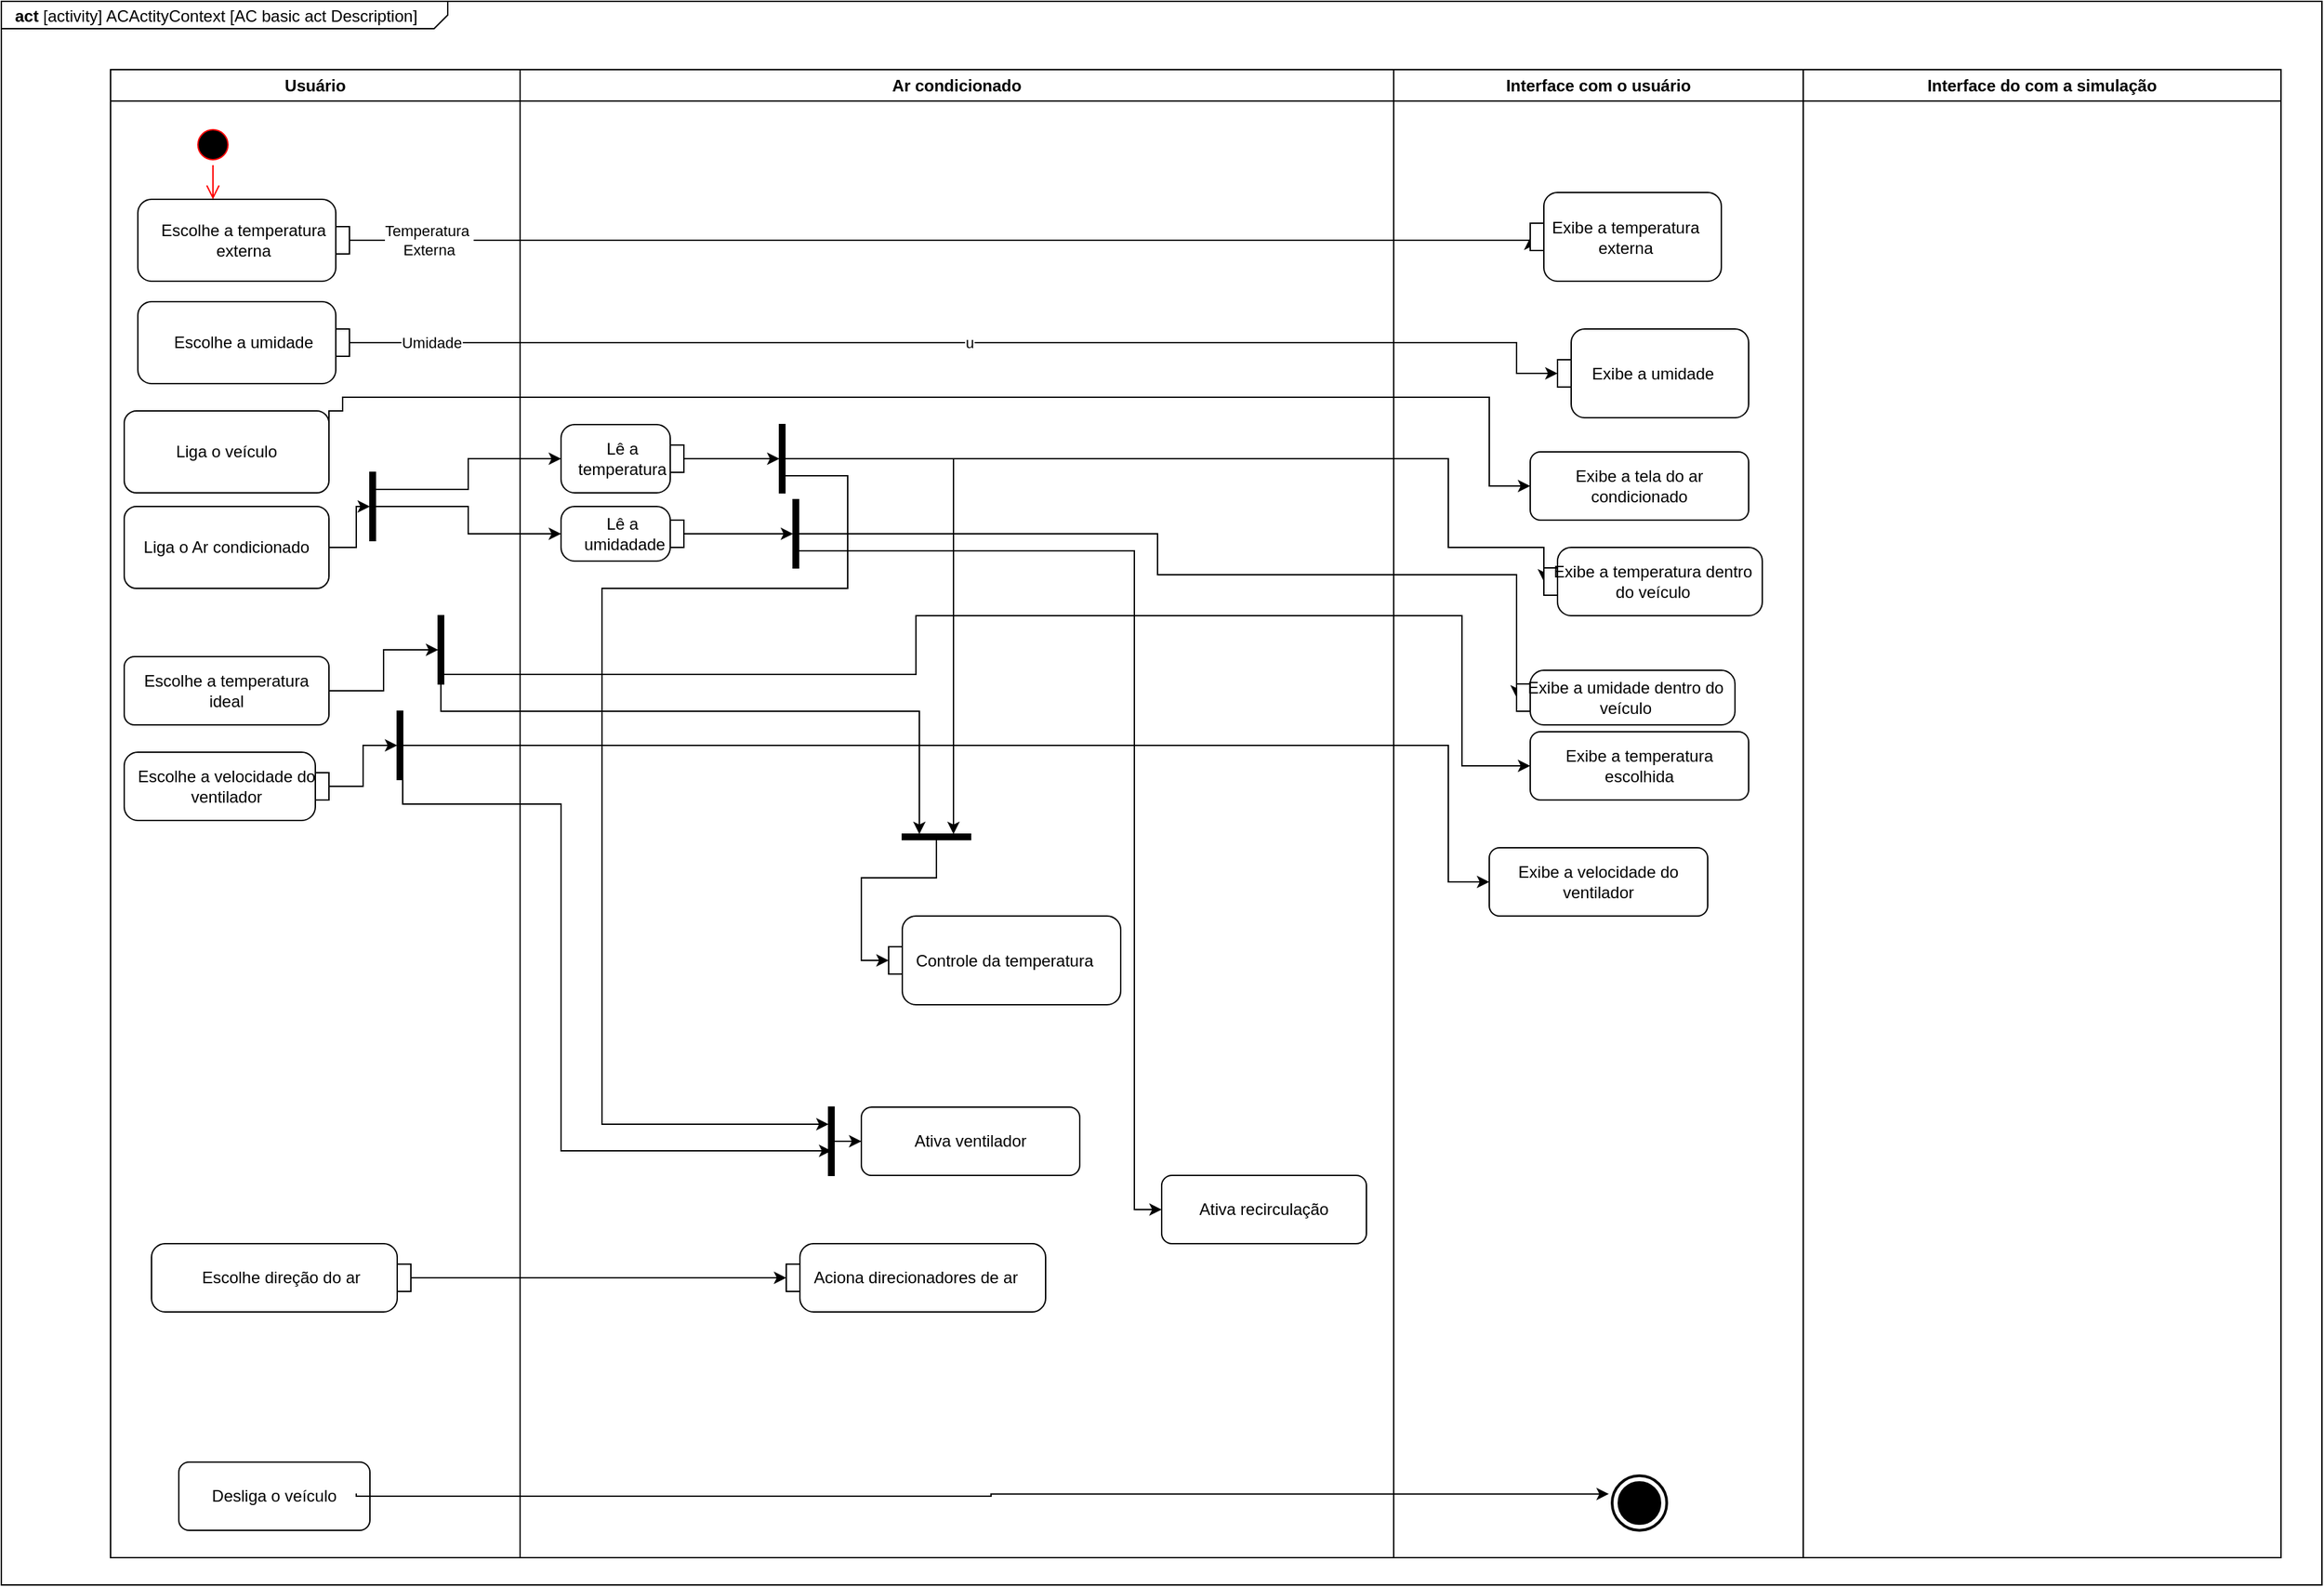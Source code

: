 <mxfile version="15.8.3" type="github">
  <diagram name="Page-1" id="929967ad-93f9-6ef4-fab6-5d389245f69c">
    <mxGraphModel dx="3577.5" dy="982" grid="1" gridSize="10" guides="1" tooltips="1" connect="1" arrows="1" fold="1" page="1" pageScale="1.5" pageWidth="1169" pageHeight="826" background="none" math="0" shadow="0">
      <root>
        <mxCell id="0" style=";html=1;" />
        <mxCell id="1" style=";html=1;" parent="0" />
        <mxCell id="ii08JX7uw0dO-d4jB14v-162" value="&lt;p style=&quot;margin: 0px ; margin-top: 4px ; margin-left: 10px ; text-align: left&quot;&gt;&lt;b&gt;act&lt;/b&gt; [activity] ACActityContext [AC basic act Description]&lt;/p&gt;" style="html=1;strokeWidth=1;shape=mxgraph.sysml.package;html=1;overflow=fill;whiteSpace=wrap;fillColor=none;gradientColor=none;fontSize=12;align=center;labelX=327.64;" parent="1" vertex="1">
          <mxGeometry x="-1730" y="60" width="1700" height="1160" as="geometry" />
        </mxCell>
        <mxCell id="ii08JX7uw0dO-d4jB14v-2" value="Usuário" style="swimlane;whiteSpace=wrap" parent="1" vertex="1">
          <mxGeometry x="-1650" y="110" width="300" height="1090" as="geometry" />
        </mxCell>
        <mxCell id="ii08JX7uw0dO-d4jB14v-3" value="c" style="ellipse;shape=startState;fillColor=#000000;strokeColor=#ff0000;" parent="ii08JX7uw0dO-d4jB14v-2" vertex="1">
          <mxGeometry x="60" y="40" width="30" height="30" as="geometry" />
        </mxCell>
        <mxCell id="ii08JX7uw0dO-d4jB14v-4" value="" style="edgeStyle=elbowEdgeStyle;elbow=horizontal;verticalAlign=bottom;endArrow=open;endSize=8;strokeColor=#FF0000;endFill=1;rounded=0" parent="ii08JX7uw0dO-d4jB14v-2" source="ii08JX7uw0dO-d4jB14v-3" target="ii08JX7uw0dO-d4jB14v-12" edge="1">
          <mxGeometry x="100" y="40" as="geometry">
            <mxPoint x="115.5" y="110" as="targetPoint" />
          </mxGeometry>
        </mxCell>
        <mxCell id="ii08JX7uw0dO-d4jB14v-12" value="Escolhe a temperatura externa" style="html=1;shape=mxgraph.sysml.objFlowR;whiteSpace=wrap;" parent="ii08JX7uw0dO-d4jB14v-2" vertex="1">
          <mxGeometry x="20" y="95" width="155" height="60" as="geometry" />
        </mxCell>
        <mxCell id="ii08JX7uw0dO-d4jB14v-63" value="" style="shape=rect;html=1;fillColor=#000000;verticalLabelPosition=bottom;verticalAlignment=top;" parent="ii08JX7uw0dO-d4jB14v-2" vertex="1">
          <mxGeometry x="190" y="295" width="4" height="50" as="geometry" />
        </mxCell>
        <mxCell id="ii08JX7uw0dO-d4jB14v-78" value="" style="shape=rect;html=1;fillColor=#000000;verticalLabelPosition=bottom;verticalAlignment=top;" parent="ii08JX7uw0dO-d4jB14v-2" vertex="1">
          <mxGeometry x="240" y="400" width="4" height="50" as="geometry" />
        </mxCell>
        <mxCell id="ii08JX7uw0dO-d4jB14v-85" value="" style="shape=rect;html=1;fillColor=#000000;verticalLabelPosition=bottom;verticalAlignment=top;" parent="ii08JX7uw0dO-d4jB14v-2" vertex="1">
          <mxGeometry x="210" y="470" width="4" height="50" as="geometry" />
        </mxCell>
        <mxCell id="ii08JX7uw0dO-d4jB14v-147" value="Escolhe direção do ar" style="html=1;shape=mxgraph.sysml.objFlowR;whiteSpace=wrap;" parent="ii08JX7uw0dO-d4jB14v-2" vertex="1">
          <mxGeometry x="30" y="860" width="190" height="50" as="geometry" />
        </mxCell>
        <mxCell id="ii08JX7uw0dO-d4jB14v-152" value="Escolhe a umidade" style="html=1;shape=mxgraph.sysml.objFlowR;whiteSpace=wrap;" parent="ii08JX7uw0dO-d4jB14v-2" vertex="1">
          <mxGeometry x="20" y="170" width="155" height="60" as="geometry" />
        </mxCell>
        <mxCell id="ii08JX7uw0dO-d4jB14v-17" value="Liga o veículo" style="shape=rect;html=1;rounded=1;whiteSpace=wrap;align=center;" parent="ii08JX7uw0dO-d4jB14v-2" vertex="1">
          <mxGeometry x="10" y="250" width="150" height="60" as="geometry" />
        </mxCell>
        <mxCell id="ii08JX7uw0dO-d4jB14v-159" value="Desliga o veículo" style="shape=rect;html=1;rounded=1;whiteSpace=wrap;align=center;" parent="ii08JX7uw0dO-d4jB14v-2" vertex="1">
          <mxGeometry x="50" y="1020" width="140" height="50" as="geometry" />
        </mxCell>
        <mxCell id="ii08JX7uw0dO-d4jB14v-5" value="Ar condicionado" style="swimlane;whiteSpace=wrap" parent="1" vertex="1">
          <mxGeometry x="-1350" y="110" width="640" height="1090" as="geometry" />
        </mxCell>
        <mxCell id="ii08JX7uw0dO-d4jB14v-104" style="edgeStyle=orthogonalEdgeStyle;rounded=0;orthogonalLoop=1;jettySize=auto;html=1;exitX=1;exitY=0.5;exitDx=0;exitDy=0;exitPerimeter=0;entryX=0;entryY=0.5;entryDx=0;entryDy=0;endArrow=classic;endFill=1;strokeWidth=1;" parent="ii08JX7uw0dO-d4jB14v-5" source="ii08JX7uw0dO-d4jB14v-23" target="ii08JX7uw0dO-d4jB14v-101" edge="1">
          <mxGeometry relative="1" as="geometry" />
        </mxCell>
        <mxCell id="ii08JX7uw0dO-d4jB14v-23" value="Lê a temperatura" style="html=1;shape=mxgraph.sysml.objFlowR;whiteSpace=wrap;" parent="ii08JX7uw0dO-d4jB14v-5" vertex="1">
          <mxGeometry x="30" y="260" width="90" height="50" as="geometry" />
        </mxCell>
        <mxCell id="ii08JX7uw0dO-d4jB14v-144" style="edgeStyle=orthogonalEdgeStyle;rounded=0;orthogonalLoop=1;jettySize=auto;html=1;entryX=0;entryY=0.5;entryDx=0;entryDy=0;endArrow=classic;endFill=1;strokeWidth=1;" parent="ii08JX7uw0dO-d4jB14v-5" source="ii08JX7uw0dO-d4jB14v-22" target="ii08JX7uw0dO-d4jB14v-143" edge="1">
          <mxGeometry relative="1" as="geometry" />
        </mxCell>
        <mxCell id="ii08JX7uw0dO-d4jB14v-22" value="Lê a&lt;br&gt;&amp;nbsp;umidadade" style="html=1;shape=mxgraph.sysml.objFlowR;whiteSpace=wrap;" parent="ii08JX7uw0dO-d4jB14v-5" vertex="1">
          <mxGeometry x="30" y="320" width="90" height="40" as="geometry" />
        </mxCell>
        <mxCell id="ii08JX7uw0dO-d4jB14v-90" value="Ativa ventilador" style="shape=rect;html=1;rounded=1;whiteSpace=wrap;align=center;" parent="ii08JX7uw0dO-d4jB14v-5" vertex="1">
          <mxGeometry x="250" y="760" width="160" height="50" as="geometry" />
        </mxCell>
        <mxCell id="ii08JX7uw0dO-d4jB14v-100" value="" style="shape=rect;html=1;fillColor=#000000;verticalLabelPosition=bottom;verticalAlignment=top;direction=north;" parent="ii08JX7uw0dO-d4jB14v-5" vertex="1">
          <mxGeometry x="280" y="560" width="50" height="4" as="geometry" />
        </mxCell>
        <mxCell id="ii08JX7uw0dO-d4jB14v-112" style="edgeStyle=orthogonalEdgeStyle;rounded=0;orthogonalLoop=1;jettySize=auto;html=1;exitX=0;exitY=0.75;exitDx=0;exitDy=0;entryX=1;entryY=0.75;entryDx=0;entryDy=0;endArrow=classic;endFill=1;strokeWidth=1;" parent="ii08JX7uw0dO-d4jB14v-5" source="ii08JX7uw0dO-d4jB14v-101" target="ii08JX7uw0dO-d4jB14v-100" edge="1">
          <mxGeometry relative="1" as="geometry">
            <Array as="points">
              <mxPoint x="190" y="285" />
              <mxPoint x="318" y="285" />
            </Array>
          </mxGeometry>
        </mxCell>
        <mxCell id="ii08JX7uw0dO-d4jB14v-142" style="edgeStyle=orthogonalEdgeStyle;rounded=0;orthogonalLoop=1;jettySize=auto;html=1;exitX=1;exitY=0.75;exitDx=0;exitDy=0;entryX=0;entryY=0.25;entryDx=0;entryDy=0;endArrow=classic;endFill=1;strokeWidth=1;" parent="ii08JX7uw0dO-d4jB14v-5" source="ii08JX7uw0dO-d4jB14v-101" target="ii08JX7uw0dO-d4jB14v-136" edge="1">
          <mxGeometry relative="1" as="geometry">
            <Array as="points">
              <mxPoint x="240" y="298" />
              <mxPoint x="240" y="380" />
              <mxPoint x="60" y="380" />
              <mxPoint x="60" y="773" />
            </Array>
          </mxGeometry>
        </mxCell>
        <mxCell id="ii08JX7uw0dO-d4jB14v-101" value="" style="shape=rect;html=1;fillColor=#000000;verticalLabelPosition=bottom;verticalAlignment=top;" parent="ii08JX7uw0dO-d4jB14v-5" vertex="1">
          <mxGeometry x="190" y="260" width="4" height="50" as="geometry" />
        </mxCell>
        <mxCell id="ii08JX7uw0dO-d4jB14v-113" value="Ativa recirculação" style="shape=rect;html=1;rounded=1;whiteSpace=wrap;align=center;" parent="ii08JX7uw0dO-d4jB14v-5" vertex="1">
          <mxGeometry x="470" y="810" width="150" height="50" as="geometry" />
        </mxCell>
        <mxCell id="ii08JX7uw0dO-d4jB14v-139" style="edgeStyle=orthogonalEdgeStyle;rounded=0;orthogonalLoop=1;jettySize=auto;html=1;entryX=0;entryY=0.5;entryDx=0;entryDy=0;endArrow=classic;endFill=1;strokeWidth=1;" parent="ii08JX7uw0dO-d4jB14v-5" source="ii08JX7uw0dO-d4jB14v-136" target="ii08JX7uw0dO-d4jB14v-90" edge="1">
          <mxGeometry relative="1" as="geometry" />
        </mxCell>
        <mxCell id="ii08JX7uw0dO-d4jB14v-136" value="" style="shape=rect;html=1;fillColor=#000000;verticalLabelPosition=bottom;verticalAlignment=top;" parent="ii08JX7uw0dO-d4jB14v-5" vertex="1">
          <mxGeometry x="226" y="760" width="4" height="50" as="geometry" />
        </mxCell>
        <mxCell id="ii08JX7uw0dO-d4jB14v-146" style="edgeStyle=orthogonalEdgeStyle;rounded=0;orthogonalLoop=1;jettySize=auto;html=1;exitX=1;exitY=0.75;exitDx=0;exitDy=0;entryX=0;entryY=0.5;entryDx=0;entryDy=0;endArrow=classic;endFill=1;strokeWidth=1;" parent="ii08JX7uw0dO-d4jB14v-5" source="ii08JX7uw0dO-d4jB14v-143" target="ii08JX7uw0dO-d4jB14v-113" edge="1">
          <mxGeometry relative="1" as="geometry">
            <Array as="points">
              <mxPoint x="450" y="353" />
            </Array>
          </mxGeometry>
        </mxCell>
        <mxCell id="ii08JX7uw0dO-d4jB14v-143" value="" style="shape=rect;html=1;fillColor=#000000;verticalLabelPosition=bottom;verticalAlignment=top;" parent="ii08JX7uw0dO-d4jB14v-5" vertex="1">
          <mxGeometry x="200" y="315" width="4" height="50" as="geometry" />
        </mxCell>
        <mxCell id="ii08JX7uw0dO-d4jB14v-149" value="Aciona direcionadores de ar" style="html=1;shape=mxgraph.sysml.objFlowL;whiteSpace=wrap;" parent="ii08JX7uw0dO-d4jB14v-5" vertex="1">
          <mxGeometry x="195" y="860" width="190" height="50" as="geometry" />
        </mxCell>
        <mxCell id="ii08JX7uw0dO-d4jB14v-19" style="edgeStyle=orthogonalEdgeStyle;rounded=0;orthogonalLoop=1;jettySize=auto;html=1;entryX=0;entryY=0.5;entryDx=0;entryDy=0;exitX=1;exitY=0.5;exitDx=0;exitDy=0;" parent="1" source="ii08JX7uw0dO-d4jB14v-17" target="ii08JX7uw0dO-d4jB14v-18" edge="1">
          <mxGeometry relative="1" as="geometry">
            <Array as="points">
              <mxPoint x="-1490" y="360" />
              <mxPoint x="-1480" y="360" />
              <mxPoint x="-1480" y="350" />
              <mxPoint x="-640" y="350" />
              <mxPoint x="-640" y="415" />
            </Array>
          </mxGeometry>
        </mxCell>
        <mxCell id="ii08JX7uw0dO-d4jB14v-76" style="edgeStyle=orthogonalEdgeStyle;rounded=0;orthogonalLoop=1;jettySize=auto;html=1;exitX=1;exitY=0.5;exitDx=0;exitDy=0;entryX=0;entryY=0.5;entryDx=0;entryDy=0;endArrow=classic;endFill=1;strokeWidth=1;" parent="1" source="ii08JX7uw0dO-d4jB14v-20" target="ii08JX7uw0dO-d4jB14v-63" edge="1">
          <mxGeometry relative="1" as="geometry" />
        </mxCell>
        <mxCell id="ii08JX7uw0dO-d4jB14v-20" value="Liga o Ar condicionado" style="shape=rect;html=1;rounded=1;whiteSpace=wrap;align=center;" parent="1" vertex="1">
          <mxGeometry x="-1640" y="430" width="150" height="60" as="geometry" />
        </mxCell>
        <mxCell id="ii08JX7uw0dO-d4jB14v-66" style="edgeStyle=orthogonalEdgeStyle;rounded=0;orthogonalLoop=1;jettySize=auto;html=1;exitX=1;exitY=0.25;exitDx=0;exitDy=0;endArrow=classic;endFill=1;strokeWidth=1;" parent="1" source="ii08JX7uw0dO-d4jB14v-63" target="ii08JX7uw0dO-d4jB14v-23" edge="1">
          <mxGeometry relative="1" as="geometry" />
        </mxCell>
        <mxCell id="ii08JX7uw0dO-d4jB14v-68" style="edgeStyle=orthogonalEdgeStyle;rounded=0;orthogonalLoop=1;jettySize=auto;html=1;endArrow=classic;endFill=1;strokeWidth=1;" parent="1" source="ii08JX7uw0dO-d4jB14v-63" target="ii08JX7uw0dO-d4jB14v-22" edge="1">
          <mxGeometry relative="1" as="geometry">
            <mxPoint x="-1280" y="470" as="targetPoint" />
          </mxGeometry>
        </mxCell>
        <mxCell id="ii08JX7uw0dO-d4jB14v-79" style="edgeStyle=orthogonalEdgeStyle;rounded=0;orthogonalLoop=1;jettySize=auto;html=1;exitX=1;exitY=0.5;exitDx=0;exitDy=0;endArrow=classic;endFill=1;strokeWidth=1;" parent="1" source="ii08JX7uw0dO-d4jB14v-77" target="ii08JX7uw0dO-d4jB14v-78" edge="1">
          <mxGeometry relative="1" as="geometry" />
        </mxCell>
        <mxCell id="ii08JX7uw0dO-d4jB14v-77" value="Escolhe a temperatura ideal" style="shape=rect;html=1;rounded=1;whiteSpace=wrap;align=center;" parent="1" vertex="1">
          <mxGeometry x="-1640" y="540" width="150" height="50" as="geometry" />
        </mxCell>
        <mxCell id="ii08JX7uw0dO-d4jB14v-83" style="edgeStyle=orthogonalEdgeStyle;rounded=0;orthogonalLoop=1;jettySize=auto;html=1;exitX=1;exitY=0.25;exitDx=0;exitDy=0;entryX=0;entryY=0.5;entryDx=0;entryDy=0;endArrow=classic;endFill=1;strokeWidth=1;" parent="1" source="ii08JX7uw0dO-d4jB14v-78" target="ii08JX7uw0dO-d4jB14v-82" edge="1">
          <mxGeometry relative="1" as="geometry">
            <Array as="points">
              <mxPoint x="-1406" y="553" />
              <mxPoint x="-1060" y="553" />
              <mxPoint x="-1060" y="510" />
              <mxPoint x="-660" y="510" />
              <mxPoint x="-660" y="620" />
            </Array>
          </mxGeometry>
        </mxCell>
        <mxCell id="ii08JX7uw0dO-d4jB14v-86" value="" style="edgeStyle=orthogonalEdgeStyle;rounded=0;orthogonalLoop=1;jettySize=auto;html=1;endArrow=classic;endFill=1;strokeWidth=1;" parent="1" source="ii08JX7uw0dO-d4jB14v-84" target="ii08JX7uw0dO-d4jB14v-85" edge="1">
          <mxGeometry relative="1" as="geometry" />
        </mxCell>
        <mxCell id="ii08JX7uw0dO-d4jB14v-84" value="Escolhe a velocidade do ventilador" style="html=1;shape=mxgraph.sysml.objFlowR;whiteSpace=wrap;" parent="1" vertex="1">
          <mxGeometry x="-1640" y="610" width="150" height="50" as="geometry" />
        </mxCell>
        <mxCell id="ii08JX7uw0dO-d4jB14v-88" style="edgeStyle=orthogonalEdgeStyle;rounded=0;orthogonalLoop=1;jettySize=auto;html=1;entryX=0;entryY=0.5;entryDx=0;entryDy=0;endArrow=classic;endFill=1;strokeWidth=1;" parent="1" source="ii08JX7uw0dO-d4jB14v-85" target="ii08JX7uw0dO-d4jB14v-87" edge="1">
          <mxGeometry relative="1" as="geometry">
            <Array as="points">
              <mxPoint x="-670" y="605" />
            </Array>
          </mxGeometry>
        </mxCell>
        <mxCell id="ii08JX7uw0dO-d4jB14v-105" style="edgeStyle=orthogonalEdgeStyle;rounded=0;orthogonalLoop=1;jettySize=auto;html=1;exitX=1;exitY=0.25;exitDx=0;exitDy=0;endArrow=classic;endFill=1;strokeWidth=1;entryX=0;entryY=0.5;entryDx=0;entryDy=0;entryPerimeter=0;" parent="1" source="ii08JX7uw0dO-d4jB14v-101" target="ii08JX7uw0dO-d4jB14v-69" edge="1">
          <mxGeometry relative="1" as="geometry">
            <Array as="points">
              <mxPoint x="-1156" y="395" />
              <mxPoint x="-670" y="395" />
              <mxPoint x="-670" y="460" />
              <mxPoint x="-600" y="460" />
            </Array>
          </mxGeometry>
        </mxCell>
        <mxCell id="ii08JX7uw0dO-d4jB14v-7" value="Interface do com a simulação" style="swimlane;whiteSpace=wrap" parent="1" vertex="1">
          <mxGeometry x="-410" y="110" width="350" height="1090" as="geometry">
            <mxRectangle x="-410" y="110" width="200" height="23" as="alternateBounds" />
          </mxGeometry>
        </mxCell>
        <mxCell id="ii08JX7uw0dO-d4jB14v-6" value="Interface com o usuário" style="swimlane;whiteSpace=wrap" parent="ii08JX7uw0dO-d4jB14v-7" vertex="1">
          <mxGeometry x="-300" width="300" height="1090" as="geometry" />
        </mxCell>
        <mxCell id="ii08JX7uw0dO-d4jB14v-18" value="Exibe a tela do ar condicionado" style="shape=rect;html=1;rounded=1;whiteSpace=wrap;align=center;" parent="ii08JX7uw0dO-d4jB14v-6" vertex="1">
          <mxGeometry x="100" y="280" width="160" height="50" as="geometry" />
        </mxCell>
        <mxCell id="ii08JX7uw0dO-d4jB14v-87" value="Exibe a velocidade do ventilador" style="shape=rect;html=1;rounded=1;whiteSpace=wrap;align=center;" parent="ii08JX7uw0dO-d4jB14v-6" vertex="1">
          <mxGeometry x="70" y="570" width="160" height="50" as="geometry" />
        </mxCell>
        <mxCell id="ii08JX7uw0dO-d4jB14v-82" value="Exibe a temperatura escolhida" style="shape=rect;html=1;rounded=1;whiteSpace=wrap;align=center;" parent="ii08JX7uw0dO-d4jB14v-6" vertex="1">
          <mxGeometry x="100" y="485" width="160" height="50" as="geometry" />
        </mxCell>
        <mxCell id="ii08JX7uw0dO-d4jB14v-127" value="" style="html=1;shape=mxgraph.sysml.actFinal;strokeWidth=2;verticalLabelPosition=bottom;verticalAlignment=top;" parent="ii08JX7uw0dO-d4jB14v-6" vertex="1">
          <mxGeometry x="160" y="1030" width="40" height="40" as="geometry" />
        </mxCell>
        <mxCell id="ii08JX7uw0dO-d4jB14v-114" style="edgeStyle=orthogonalEdgeStyle;rounded=0;orthogonalLoop=1;jettySize=auto;html=1;entryX=1;entryY=0.25;entryDx=0;entryDy=0;endArrow=classic;endFill=1;strokeWidth=1;" parent="1" source="ii08JX7uw0dO-d4jB14v-78" target="ii08JX7uw0dO-d4jB14v-100" edge="1">
          <mxGeometry relative="1" as="geometry">
            <Array as="points">
              <mxPoint x="-1057" y="580" />
            </Array>
          </mxGeometry>
        </mxCell>
        <mxCell id="ii08JX7uw0dO-d4jB14v-140" style="edgeStyle=orthogonalEdgeStyle;rounded=0;orthogonalLoop=1;jettySize=auto;html=1;exitX=1;exitY=0.75;exitDx=0;exitDy=0;endArrow=classic;endFill=1;strokeWidth=1;" parent="1" source="ii08JX7uw0dO-d4jB14v-85" edge="1">
          <mxGeometry relative="1" as="geometry">
            <mxPoint x="-1122" y="902" as="targetPoint" />
            <Array as="points">
              <mxPoint x="-1436" y="648" />
              <mxPoint x="-1320" y="648" />
              <mxPoint x="-1320" y="902" />
            </Array>
          </mxGeometry>
        </mxCell>
        <mxCell id="ii08JX7uw0dO-d4jB14v-145" style="edgeStyle=orthogonalEdgeStyle;rounded=0;orthogonalLoop=1;jettySize=auto;html=1;endArrow=classic;endFill=1;strokeWidth=1;entryX=0;entryY=0.5;entryDx=0;entryDy=0;entryPerimeter=0;" parent="1" source="ii08JX7uw0dO-d4jB14v-143" target="ii08JX7uw0dO-d4jB14v-71" edge="1">
          <mxGeometry relative="1" as="geometry">
            <Array as="points">
              <mxPoint x="-883" y="450" />
              <mxPoint x="-883" y="480" />
              <mxPoint x="-620" y="480" />
            </Array>
          </mxGeometry>
        </mxCell>
        <mxCell id="ii08JX7uw0dO-d4jB14v-150" style="edgeStyle=orthogonalEdgeStyle;rounded=0;orthogonalLoop=1;jettySize=auto;html=1;exitX=1;exitY=0.5;exitDx=0;exitDy=0;exitPerimeter=0;entryX=0;entryY=0.5;entryDx=0;entryDy=0;entryPerimeter=0;endArrow=classic;endFill=1;strokeWidth=1;" parent="1" source="ii08JX7uw0dO-d4jB14v-147" target="ii08JX7uw0dO-d4jB14v-149" edge="1">
          <mxGeometry relative="1" as="geometry" />
        </mxCell>
        <mxCell id="ii08JX7uw0dO-d4jB14v-14" style="edgeStyle=orthogonalEdgeStyle;rounded=0;orthogonalLoop=1;jettySize=auto;html=1;exitX=1;exitY=0.5;exitDx=0;exitDy=0;exitPerimeter=0;" parent="1" source="ii08JX7uw0dO-d4jB14v-12" edge="1">
          <mxGeometry relative="1" as="geometry">
            <mxPoint x="-1440" y="275" as="sourcePoint" />
            <mxPoint x="-610" y="233" as="targetPoint" />
            <Array as="points">
              <mxPoint x="-610" y="235" />
            </Array>
          </mxGeometry>
        </mxCell>
        <mxCell id="ii08JX7uw0dO-d4jB14v-15" value="Temperatura&amp;nbsp;&lt;br&gt;Externa" style="edgeLabel;html=1;align=center;verticalAlign=middle;resizable=0;points=[];" parent="ii08JX7uw0dO-d4jB14v-14" vertex="1" connectable="0">
          <mxGeometry x="-0.905" y="2" relative="1" as="geometry">
            <mxPoint x="17" y="2" as="offset" />
          </mxGeometry>
        </mxCell>
        <mxCell id="ii08JX7uw0dO-d4jB14v-154" value="u" style="edgeStyle=orthogonalEdgeStyle;rounded=0;orthogonalLoop=1;jettySize=auto;html=1;exitX=1;exitY=0.5;exitDx=0;exitDy=0;exitPerimeter=0;entryX=0;entryY=0.5;entryDx=0;entryDy=0;entryPerimeter=0;" parent="1" source="ii08JX7uw0dO-d4jB14v-152" target="ii08JX7uw0dO-d4jB14v-153" edge="1">
          <mxGeometry relative="1" as="geometry">
            <mxPoint x="-1440" y="305" as="sourcePoint" />
            <mxPoint x="-230" y="327.5" as="targetPoint" />
            <Array as="points">
              <mxPoint x="-620" y="310" />
              <mxPoint x="-620" y="333" />
            </Array>
          </mxGeometry>
        </mxCell>
        <mxCell id="ii08JX7uw0dO-d4jB14v-155" value="Umidade" style="edgeLabel;html=1;align=center;verticalAlign=middle;resizable=0;points=[];" parent="ii08JX7uw0dO-d4jB14v-154" vertex="1" connectable="0">
          <mxGeometry x="-0.905" y="2" relative="1" as="geometry">
            <mxPoint x="17" y="2" as="offset" />
          </mxGeometry>
        </mxCell>
        <mxCell id="ii08JX7uw0dO-d4jB14v-160" style="edgeStyle=orthogonalEdgeStyle;rounded=0;orthogonalLoop=1;jettySize=auto;html=1;entryX=-0.06;entryY=0.334;entryDx=0;entryDy=0;entryPerimeter=0;endArrow=classic;endFill=1;strokeWidth=1;" parent="1" target="ii08JX7uw0dO-d4jB14v-127" edge="1">
          <mxGeometry relative="1" as="geometry">
            <mxPoint x="-1470" y="1153" as="sourcePoint" />
            <Array as="points">
              <mxPoint x="-1005" y="1155" />
              <mxPoint x="-1005" y="1153" />
            </Array>
          </mxGeometry>
        </mxCell>
        <mxCell id="0OcdHU4I0xa7NcNmll0O-2" value="Controle da temperatura" style="html=1;shape=mxgraph.sysml.objFlowL;whiteSpace=wrap;" vertex="1" parent="1">
          <mxGeometry x="-1080" y="730" width="170" height="65" as="geometry" />
        </mxCell>
        <mxCell id="ii08JX7uw0dO-d4jB14v-123" style="edgeStyle=orthogonalEdgeStyle;rounded=0;orthogonalLoop=1;jettySize=auto;html=1;exitX=0;exitY=0.5;exitDx=0;exitDy=0;endArrow=classic;endFill=1;strokeWidth=1;entryX=0;entryY=0.5;entryDx=0;entryDy=0;entryPerimeter=0;" parent="1" source="ii08JX7uw0dO-d4jB14v-100" target="0OcdHU4I0xa7NcNmll0O-2" edge="1">
          <mxGeometry relative="1" as="geometry">
            <mxPoint x="-1060.029" y="730.0" as="targetPoint" />
          </mxGeometry>
        </mxCell>
        <mxCell id="ii08JX7uw0dO-d4jB14v-71" value="Exibe a umidade dentro do veículo" style="html=1;shape=mxgraph.sysml.objFlowL;whiteSpace=wrap;" parent="1" vertex="1">
          <mxGeometry x="-620" y="550" width="160" height="40" as="geometry" />
        </mxCell>
        <mxCell id="ii08JX7uw0dO-d4jB14v-69" value="Exibe a temperatura dentro do veículo" style="html=1;shape=mxgraph.sysml.objFlowL;whiteSpace=wrap;" parent="1" vertex="1">
          <mxGeometry x="-600" y="460" width="160" height="50" as="geometry" />
        </mxCell>
        <mxCell id="ii08JX7uw0dO-d4jB14v-153" value="Exibe a umidade" style="html=1;shape=mxgraph.sysml.objFlowL;whiteSpace=wrap;" parent="1" vertex="1">
          <mxGeometry x="-590" y="300" width="140" height="65" as="geometry" />
        </mxCell>
        <mxCell id="ii08JX7uw0dO-d4jB14v-13" value="Exibe a temperatura externa" style="html=1;shape=mxgraph.sysml.objFlowL;whiteSpace=wrap;" parent="1" vertex="1">
          <mxGeometry x="-610" y="200" width="140" height="65" as="geometry" />
        </mxCell>
      </root>
    </mxGraphModel>
  </diagram>
</mxfile>
